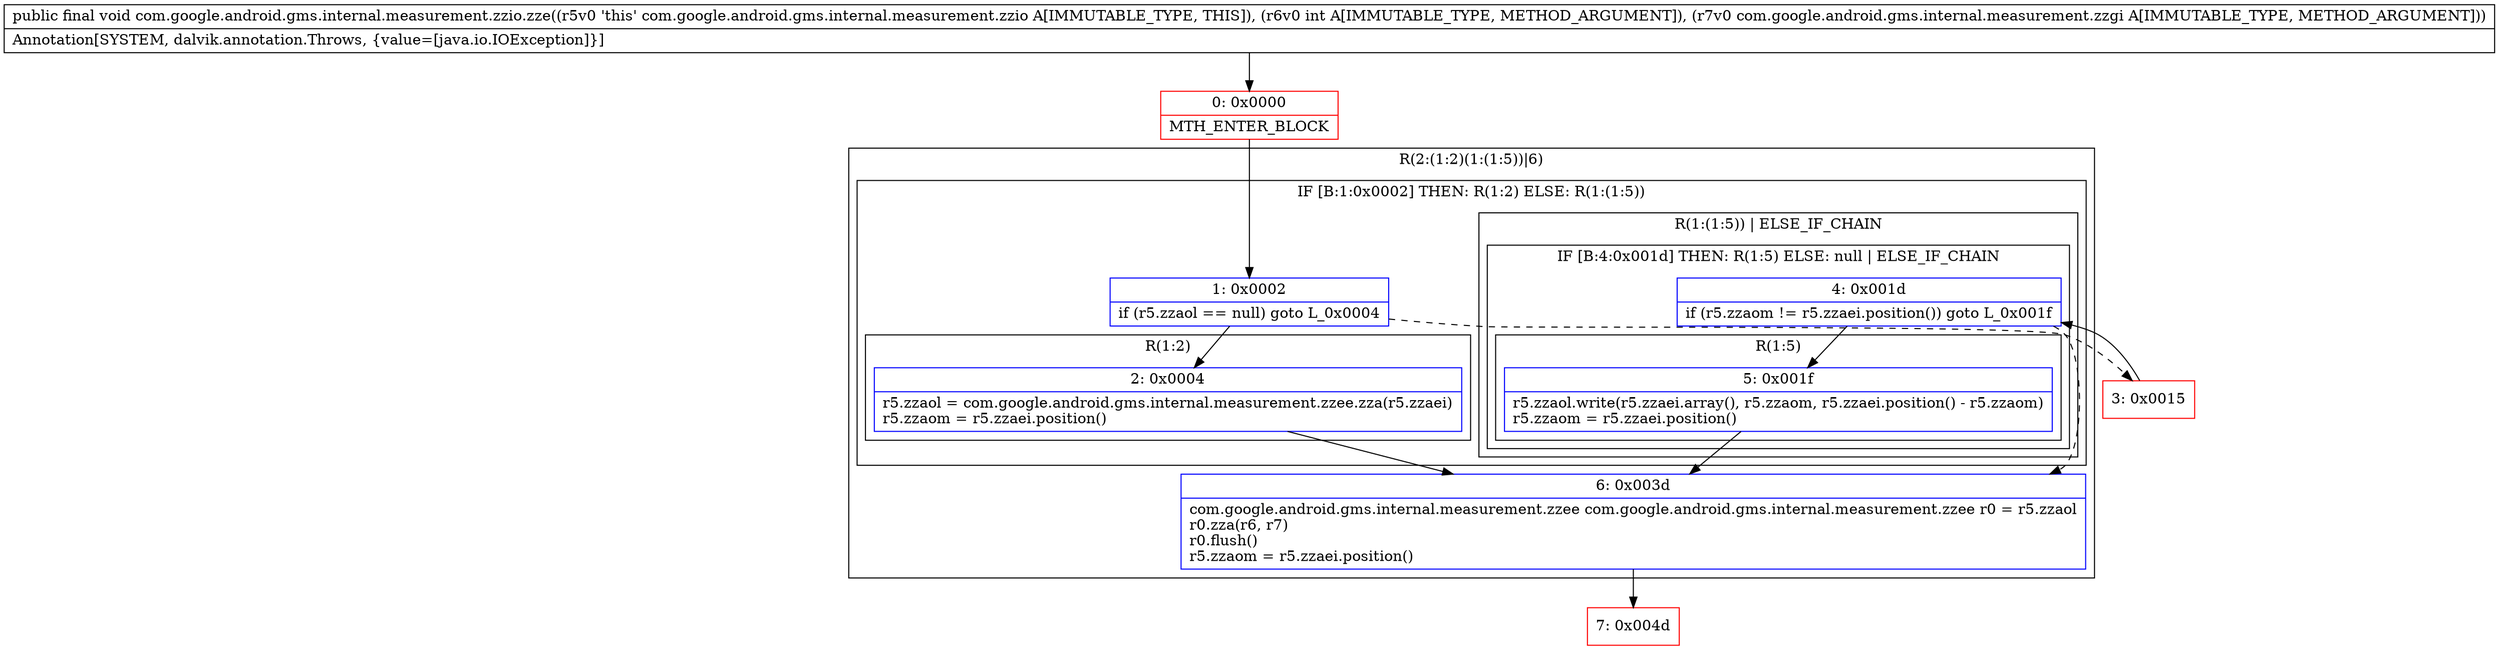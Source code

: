 digraph "CFG forcom.google.android.gms.internal.measurement.zzio.zze(ILcom\/google\/android\/gms\/internal\/measurement\/zzgi;)V" {
subgraph cluster_Region_1605165406 {
label = "R(2:(1:2)(1:(1:5))|6)";
node [shape=record,color=blue];
subgraph cluster_IfRegion_825551635 {
label = "IF [B:1:0x0002] THEN: R(1:2) ELSE: R(1:(1:5))";
node [shape=record,color=blue];
Node_1 [shape=record,label="{1\:\ 0x0002|if (r5.zzaol == null) goto L_0x0004\l}"];
subgraph cluster_Region_741116652 {
label = "R(1:2)";
node [shape=record,color=blue];
Node_2 [shape=record,label="{2\:\ 0x0004|r5.zzaol = com.google.android.gms.internal.measurement.zzee.zza(r5.zzaei)\lr5.zzaom = r5.zzaei.position()\l}"];
}
subgraph cluster_Region_240065640 {
label = "R(1:(1:5)) | ELSE_IF_CHAIN\l";
node [shape=record,color=blue];
subgraph cluster_IfRegion_414046730 {
label = "IF [B:4:0x001d] THEN: R(1:5) ELSE: null | ELSE_IF_CHAIN\l";
node [shape=record,color=blue];
Node_4 [shape=record,label="{4\:\ 0x001d|if (r5.zzaom != r5.zzaei.position()) goto L_0x001f\l}"];
subgraph cluster_Region_249022079 {
label = "R(1:5)";
node [shape=record,color=blue];
Node_5 [shape=record,label="{5\:\ 0x001f|r5.zzaol.write(r5.zzaei.array(), r5.zzaom, r5.zzaei.position() \- r5.zzaom)\lr5.zzaom = r5.zzaei.position()\l}"];
}
}
}
}
Node_6 [shape=record,label="{6\:\ 0x003d|com.google.android.gms.internal.measurement.zzee com.google.android.gms.internal.measurement.zzee r0 = r5.zzaol\lr0.zza(r6, r7)\lr0.flush()\lr5.zzaom = r5.zzaei.position()\l}"];
}
Node_0 [shape=record,color=red,label="{0\:\ 0x0000|MTH_ENTER_BLOCK\l}"];
Node_3 [shape=record,color=red,label="{3\:\ 0x0015}"];
Node_7 [shape=record,color=red,label="{7\:\ 0x004d}"];
MethodNode[shape=record,label="{public final void com.google.android.gms.internal.measurement.zzio.zze((r5v0 'this' com.google.android.gms.internal.measurement.zzio A[IMMUTABLE_TYPE, THIS]), (r6v0 int A[IMMUTABLE_TYPE, METHOD_ARGUMENT]), (r7v0 com.google.android.gms.internal.measurement.zzgi A[IMMUTABLE_TYPE, METHOD_ARGUMENT]))  | Annotation[SYSTEM, dalvik.annotation.Throws, \{value=[java.io.IOException]\}]\l}"];
MethodNode -> Node_0;
Node_1 -> Node_2;
Node_1 -> Node_3[style=dashed];
Node_2 -> Node_6;
Node_4 -> Node_5;
Node_4 -> Node_6[style=dashed];
Node_5 -> Node_6;
Node_6 -> Node_7;
Node_0 -> Node_1;
Node_3 -> Node_4;
}


